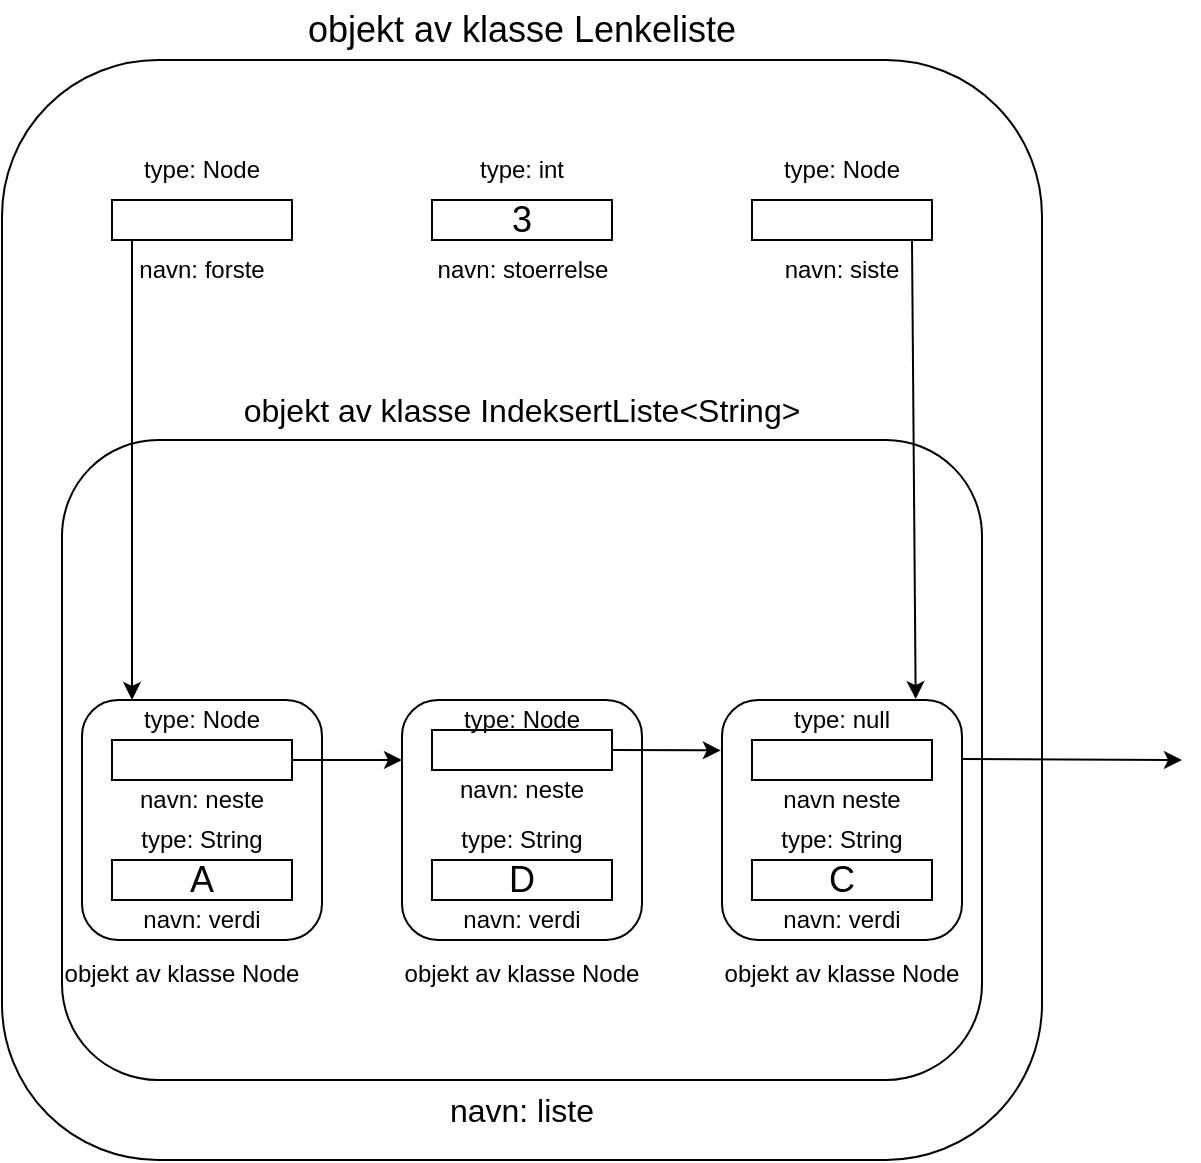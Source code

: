 <mxfile version="16.6.3" type="device"><diagram id="OQDZCjuJ_O98EJNGm09A" name="Page-1"><mxGraphModel dx="1422" dy="768" grid="1" gridSize="10" guides="1" tooltips="1" connect="1" arrows="1" fold="1" page="1" pageScale="1" pageWidth="827" pageHeight="1169" math="0" shadow="0"><root><mxCell id="0"/><mxCell id="1" parent="0"/><mxCell id="VAR7dUVnQpDiW21XoubZ-60" value="" style="rounded=1;whiteSpace=wrap;html=1;fontSize=18;" vertex="1" parent="1"><mxGeometry x="160" y="160" width="520" height="550" as="geometry"/></mxCell><mxCell id="VAR7dUVnQpDiW21XoubZ-1" value="" style="rounded=1;whiteSpace=wrap;html=1;" vertex="1" parent="1"><mxGeometry x="190" y="350" width="460" height="320" as="geometry"/></mxCell><mxCell id="VAR7dUVnQpDiW21XoubZ-3" value="&lt;font style=&quot;font-size: 16px&quot;&gt;objekt av klasse IndeksertListe&amp;lt;String&amp;gt;&lt;/font&gt;" style="text;html=1;strokeColor=none;fillColor=none;align=center;verticalAlign=middle;whiteSpace=wrap;rounded=0;" vertex="1" parent="1"><mxGeometry x="265" y="320" width="310" height="30" as="geometry"/></mxCell><mxCell id="VAR7dUVnQpDiW21XoubZ-4" value="&lt;font style=&quot;font-size: 16px&quot;&gt;navn: liste&lt;/font&gt;" style="text;html=1;strokeColor=none;fillColor=none;align=center;verticalAlign=middle;whiteSpace=wrap;rounded=0;" vertex="1" parent="1"><mxGeometry x="322" y="670" width="196" height="30" as="geometry"/></mxCell><mxCell id="VAR7dUVnQpDiW21XoubZ-5" value="" style="rounded=1;whiteSpace=wrap;html=1;fontSize=16;" vertex="1" parent="1"><mxGeometry x="200" y="480" width="120" height="120" as="geometry"/></mxCell><mxCell id="VAR7dUVnQpDiW21XoubZ-6" value="&lt;font style=&quot;font-size: 12px&quot;&gt;objekt av klasse Node&lt;/font&gt;" style="text;html=1;strokeColor=none;fillColor=none;align=center;verticalAlign=middle;whiteSpace=wrap;rounded=0;fontSize=16;" vertex="1" parent="1"><mxGeometry x="190" y="600" width="120" height="30" as="geometry"/></mxCell><mxCell id="VAR7dUVnQpDiW21XoubZ-9" value="" style="rounded=0;whiteSpace=wrap;html=1;fontSize=12;" vertex="1" parent="1"><mxGeometry x="215" y="230" width="90" height="20" as="geometry"/></mxCell><mxCell id="VAR7dUVnQpDiW21XoubZ-10" value="type: Node" style="text;html=1;strokeColor=none;fillColor=none;align=center;verticalAlign=middle;whiteSpace=wrap;rounded=0;fontSize=12;" vertex="1" parent="1"><mxGeometry x="225" y="200" width="70" height="30" as="geometry"/></mxCell><mxCell id="VAR7dUVnQpDiW21XoubZ-11" value="navn: forste" style="text;html=1;strokeColor=none;fillColor=none;align=center;verticalAlign=middle;whiteSpace=wrap;rounded=0;fontSize=12;" vertex="1" parent="1"><mxGeometry x="225" y="250" width="70" height="30" as="geometry"/></mxCell><mxCell id="VAR7dUVnQpDiW21XoubZ-13" value="" style="endArrow=classic;html=1;rounded=0;fontSize=12;entryX=0;entryY=0;entryDx=0;entryDy=0;exitX=0;exitY=0;exitDx=0;exitDy=0;" edge="1" parent="1" source="VAR7dUVnQpDiW21XoubZ-11" target="VAR7dUVnQpDiW21XoubZ-22"><mxGeometry width="50" height="50" relative="1" as="geometry"><mxPoint x="390" y="530" as="sourcePoint"/><mxPoint x="440" y="480" as="targetPoint"/><Array as="points"/></mxGeometry></mxCell><mxCell id="VAR7dUVnQpDiW21XoubZ-15" value="" style="rounded=1;whiteSpace=wrap;html=1;fontSize=16;" vertex="1" parent="1"><mxGeometry x="360" y="480" width="120" height="120" as="geometry"/></mxCell><mxCell id="VAR7dUVnQpDiW21XoubZ-16" value="&lt;font style=&quot;font-size: 12px&quot;&gt;objekt av klasse Node&lt;/font&gt;" style="text;html=1;strokeColor=none;fillColor=none;align=center;verticalAlign=middle;whiteSpace=wrap;rounded=0;fontSize=16;" vertex="1" parent="1"><mxGeometry x="360" y="600" width="120" height="30" as="geometry"/></mxCell><mxCell id="VAR7dUVnQpDiW21XoubZ-18" value="" style="rounded=1;whiteSpace=wrap;html=1;fontSize=16;" vertex="1" parent="1"><mxGeometry x="520" y="480" width="120" height="120" as="geometry"/></mxCell><mxCell id="VAR7dUVnQpDiW21XoubZ-19" value="&lt;font style=&quot;font-size: 12px&quot;&gt;objekt av klasse Node&lt;/font&gt;" style="text;html=1;strokeColor=none;fillColor=none;align=center;verticalAlign=middle;whiteSpace=wrap;rounded=0;fontSize=16;" vertex="1" parent="1"><mxGeometry x="520" y="600" width="120" height="30" as="geometry"/></mxCell><mxCell id="VAR7dUVnQpDiW21XoubZ-21" value="" style="rounded=0;whiteSpace=wrap;html=1;fontSize=12;" vertex="1" parent="1"><mxGeometry x="215" y="500" width="90" height="20" as="geometry"/></mxCell><mxCell id="VAR7dUVnQpDiW21XoubZ-22" value="type: Node" style="text;html=1;strokeColor=none;fillColor=none;align=center;verticalAlign=middle;whiteSpace=wrap;rounded=0;fontSize=12;" vertex="1" parent="1"><mxGeometry x="225" y="480" width="70" height="20" as="geometry"/></mxCell><mxCell id="VAR7dUVnQpDiW21XoubZ-23" value="navn: neste" style="text;html=1;strokeColor=none;fillColor=none;align=center;verticalAlign=middle;whiteSpace=wrap;rounded=0;fontSize=12;" vertex="1" parent="1"><mxGeometry x="225" y="520" width="70" height="20" as="geometry"/></mxCell><mxCell id="VAR7dUVnQpDiW21XoubZ-24" value="" style="rounded=0;whiteSpace=wrap;html=1;fontSize=12;" vertex="1" parent="1"><mxGeometry x="375" y="495" width="90" height="20" as="geometry"/></mxCell><mxCell id="VAR7dUVnQpDiW21XoubZ-25" value="type: Node" style="text;html=1;strokeColor=none;fillColor=none;align=center;verticalAlign=middle;whiteSpace=wrap;rounded=0;fontSize=12;" vertex="1" parent="1"><mxGeometry x="385" y="480" width="70" height="20" as="geometry"/></mxCell><mxCell id="VAR7dUVnQpDiW21XoubZ-26" value="navn: neste" style="text;html=1;strokeColor=none;fillColor=none;align=center;verticalAlign=middle;whiteSpace=wrap;rounded=0;fontSize=12;" vertex="1" parent="1"><mxGeometry x="385" y="515" width="70" height="20" as="geometry"/></mxCell><mxCell id="VAR7dUVnQpDiW21XoubZ-27" value="" style="endArrow=classic;html=1;rounded=0;fontSize=22;entryX=0;entryY=0.25;entryDx=0;entryDy=0;exitX=1;exitY=0.5;exitDx=0;exitDy=0;" edge="1" parent="1" source="VAR7dUVnQpDiW21XoubZ-21" target="VAR7dUVnQpDiW21XoubZ-15"><mxGeometry width="50" height="50" relative="1" as="geometry"><mxPoint x="305" y="520" as="sourcePoint"/><mxPoint x="355" y="470" as="targetPoint"/></mxGeometry></mxCell><mxCell id="VAR7dUVnQpDiW21XoubZ-28" value="" style="endArrow=classic;html=1;rounded=0;fontSize=22;exitX=1;exitY=0.5;exitDx=0;exitDy=0;entryX=-0.005;entryY=0.21;entryDx=0;entryDy=0;entryPerimeter=0;" edge="1" parent="1" source="VAR7dUVnQpDiW21XoubZ-24" target="VAR7dUVnQpDiW21XoubZ-18"><mxGeometry width="50" height="50" relative="1" as="geometry"><mxPoint x="390" y="530" as="sourcePoint"/><mxPoint x="530" y="505" as="targetPoint"/></mxGeometry></mxCell><mxCell id="VAR7dUVnQpDiW21XoubZ-36" value="" style="rounded=0;whiteSpace=wrap;html=1;fontSize=12;" vertex="1" parent="1"><mxGeometry x="215" y="560" width="90" height="20" as="geometry"/></mxCell><mxCell id="VAR7dUVnQpDiW21XoubZ-37" value="type: String" style="text;html=1;strokeColor=none;fillColor=none;align=center;verticalAlign=middle;whiteSpace=wrap;rounded=0;fontSize=12;" vertex="1" parent="1"><mxGeometry x="225" y="540" width="70" height="20" as="geometry"/></mxCell><mxCell id="VAR7dUVnQpDiW21XoubZ-38" value="navn: verdi" style="text;html=1;strokeColor=none;fillColor=none;align=center;verticalAlign=middle;whiteSpace=wrap;rounded=0;fontSize=12;" vertex="1" parent="1"><mxGeometry x="225" y="580" width="70" height="20" as="geometry"/></mxCell><mxCell id="VAR7dUVnQpDiW21XoubZ-39" value="&lt;font style=&quot;font-size: 18px&quot;&gt;A&lt;/font&gt;" style="text;html=1;strokeColor=none;fillColor=none;align=center;verticalAlign=middle;whiteSpace=wrap;rounded=0;fontSize=12;" vertex="1" parent="1"><mxGeometry x="230" y="555" width="60" height="30" as="geometry"/></mxCell><mxCell id="VAR7dUVnQpDiW21XoubZ-44" value="" style="rounded=0;whiteSpace=wrap;html=1;fontSize=12;" vertex="1" parent="1"><mxGeometry x="375" y="560" width="90" height="20" as="geometry"/></mxCell><mxCell id="VAR7dUVnQpDiW21XoubZ-45" value="type: String" style="text;html=1;strokeColor=none;fillColor=none;align=center;verticalAlign=middle;whiteSpace=wrap;rounded=0;fontSize=12;" vertex="1" parent="1"><mxGeometry x="385" y="540" width="70" height="20" as="geometry"/></mxCell><mxCell id="VAR7dUVnQpDiW21XoubZ-46" value="navn: verdi" style="text;html=1;strokeColor=none;fillColor=none;align=center;verticalAlign=middle;whiteSpace=wrap;rounded=0;fontSize=12;" vertex="1" parent="1"><mxGeometry x="385" y="580" width="70" height="20" as="geometry"/></mxCell><mxCell id="VAR7dUVnQpDiW21XoubZ-47" value="&lt;font style=&quot;font-size: 18px&quot;&gt;D&lt;/font&gt;" style="text;html=1;strokeColor=none;fillColor=none;align=center;verticalAlign=middle;whiteSpace=wrap;rounded=0;fontSize=12;" vertex="1" parent="1"><mxGeometry x="390" y="555" width="60" height="30" as="geometry"/></mxCell><mxCell id="VAR7dUVnQpDiW21XoubZ-48" value="" style="rounded=0;whiteSpace=wrap;html=1;fontSize=12;" vertex="1" parent="1"><mxGeometry x="535" y="560" width="90" height="20" as="geometry"/></mxCell><mxCell id="VAR7dUVnQpDiW21XoubZ-49" value="type: String" style="text;html=1;strokeColor=none;fillColor=none;align=center;verticalAlign=middle;whiteSpace=wrap;rounded=0;fontSize=12;" vertex="1" parent="1"><mxGeometry x="545" y="540" width="70" height="20" as="geometry"/></mxCell><mxCell id="VAR7dUVnQpDiW21XoubZ-50" value="navn: verdi" style="text;html=1;strokeColor=none;fillColor=none;align=center;verticalAlign=middle;whiteSpace=wrap;rounded=0;fontSize=12;" vertex="1" parent="1"><mxGeometry x="545" y="580" width="70" height="20" as="geometry"/></mxCell><mxCell id="VAR7dUVnQpDiW21XoubZ-51" value="&lt;font style=&quot;font-size: 18px&quot;&gt;C&lt;/font&gt;" style="text;html=1;strokeColor=none;fillColor=none;align=center;verticalAlign=middle;whiteSpace=wrap;rounded=0;fontSize=12;" vertex="1" parent="1"><mxGeometry x="550" y="555" width="60" height="30" as="geometry"/></mxCell><mxCell id="VAR7dUVnQpDiW21XoubZ-52" value="" style="rounded=0;whiteSpace=wrap;html=1;fontSize=12;" vertex="1" parent="1"><mxGeometry x="535" y="500" width="90" height="20" as="geometry"/></mxCell><mxCell id="VAR7dUVnQpDiW21XoubZ-53" value="type: null" style="text;html=1;strokeColor=none;fillColor=none;align=center;verticalAlign=middle;whiteSpace=wrap;rounded=0;fontSize=12;" vertex="1" parent="1"><mxGeometry x="545" y="480" width="70" height="20" as="geometry"/></mxCell><mxCell id="VAR7dUVnQpDiW21XoubZ-54" value="navn neste" style="text;html=1;strokeColor=none;fillColor=none;align=center;verticalAlign=middle;whiteSpace=wrap;rounded=0;fontSize=12;" vertex="1" parent="1"><mxGeometry x="545" y="520" width="70" height="20" as="geometry"/></mxCell><mxCell id="VAR7dUVnQpDiW21XoubZ-55" value="" style="rounded=0;whiteSpace=wrap;html=1;fontSize=12;" vertex="1" parent="1"><mxGeometry x="535" y="230" width="90" height="20" as="geometry"/></mxCell><mxCell id="VAR7dUVnQpDiW21XoubZ-56" value="type: Node" style="text;html=1;strokeColor=none;fillColor=none;align=center;verticalAlign=middle;whiteSpace=wrap;rounded=0;fontSize=12;" vertex="1" parent="1"><mxGeometry x="545" y="200" width="70" height="30" as="geometry"/></mxCell><mxCell id="VAR7dUVnQpDiW21XoubZ-57" value="navn: siste" style="text;html=1;strokeColor=none;fillColor=none;align=center;verticalAlign=middle;whiteSpace=wrap;rounded=0;fontSize=12;" vertex="1" parent="1"><mxGeometry x="545" y="250" width="70" height="30" as="geometry"/></mxCell><mxCell id="VAR7dUVnQpDiW21XoubZ-58" value="" style="endArrow=classic;html=1;rounded=0;fontSize=12;entryX=0.807;entryY=-0.004;entryDx=0;entryDy=0;exitX=1;exitY=0;exitDx=0;exitDy=0;entryPerimeter=0;" edge="1" parent="1" source="VAR7dUVnQpDiW21XoubZ-57" target="VAR7dUVnQpDiW21XoubZ-18"><mxGeometry width="50" height="50" relative="1" as="geometry"><mxPoint x="585" y="410" as="sourcePoint"/><mxPoint x="545" y="480" as="targetPoint"/><Array as="points"/></mxGeometry></mxCell><mxCell id="VAR7dUVnQpDiW21XoubZ-59" value="" style="endArrow=classic;html=1;rounded=0;fontSize=22;exitX=1;exitY=0.5;exitDx=0;exitDy=0;" edge="1" parent="1"><mxGeometry width="50" height="50" relative="1" as="geometry"><mxPoint x="640" y="509.5" as="sourcePoint"/><mxPoint x="750" y="510" as="targetPoint"/></mxGeometry></mxCell><mxCell id="VAR7dUVnQpDiW21XoubZ-61" value="objekt av klasse Lenkeliste" style="text;html=1;strokeColor=none;fillColor=none;align=center;verticalAlign=middle;whiteSpace=wrap;rounded=0;fontSize=18;" vertex="1" parent="1"><mxGeometry x="297" y="130" width="246" height="30" as="geometry"/></mxCell><mxCell id="VAR7dUVnQpDiW21XoubZ-62" value="" style="rounded=0;whiteSpace=wrap;html=1;fontSize=12;" vertex="1" parent="1"><mxGeometry x="375" y="230" width="90" height="20" as="geometry"/></mxCell><mxCell id="VAR7dUVnQpDiW21XoubZ-63" value="type: int" style="text;html=1;strokeColor=none;fillColor=none;align=center;verticalAlign=middle;whiteSpace=wrap;rounded=0;fontSize=12;" vertex="1" parent="1"><mxGeometry x="385" y="200" width="70" height="30" as="geometry"/></mxCell><mxCell id="VAR7dUVnQpDiW21XoubZ-64" value="navn: stoerrelse" style="text;html=1;strokeColor=none;fillColor=none;align=center;verticalAlign=middle;whiteSpace=wrap;rounded=0;fontSize=12;" vertex="1" parent="1"><mxGeometry x="367.5" y="250" width="105" height="30" as="geometry"/></mxCell><mxCell id="VAR7dUVnQpDiW21XoubZ-65" value="&lt;font style=&quot;font-size: 18px&quot;&gt;3&lt;/font&gt;" style="text;html=1;strokeColor=none;fillColor=none;align=center;verticalAlign=middle;whiteSpace=wrap;rounded=0;fontSize=18;" vertex="1" parent="1"><mxGeometry x="390" y="225" width="60" height="30" as="geometry"/></mxCell></root></mxGraphModel></diagram></mxfile>